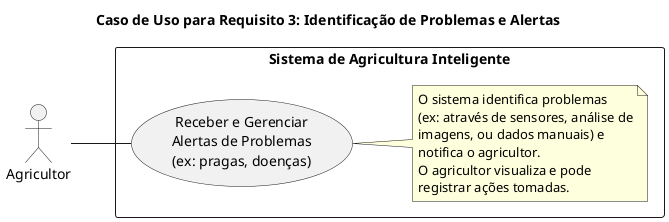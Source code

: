 @startuml RF03
title Caso de Uso para Requisito 3: Identificação de Problemas e Alertas

left to right direction
actor Agricultor

rectangle "Sistema de Agricultura Inteligente" {
  usecase UC3 as "Receber e Gerenciar\nAlertas de Problemas\n(ex: pragas, doenças)"
  Agricultor -- UC3

  note right of UC3
    O sistema identifica problemas
    (ex: através de sensores, análise de
    imagens, ou dados manuais) e
    notifica o agricultor.
    O agricultor visualiza e pode
    registrar ações tomadas.
  end note
}
@enduml
